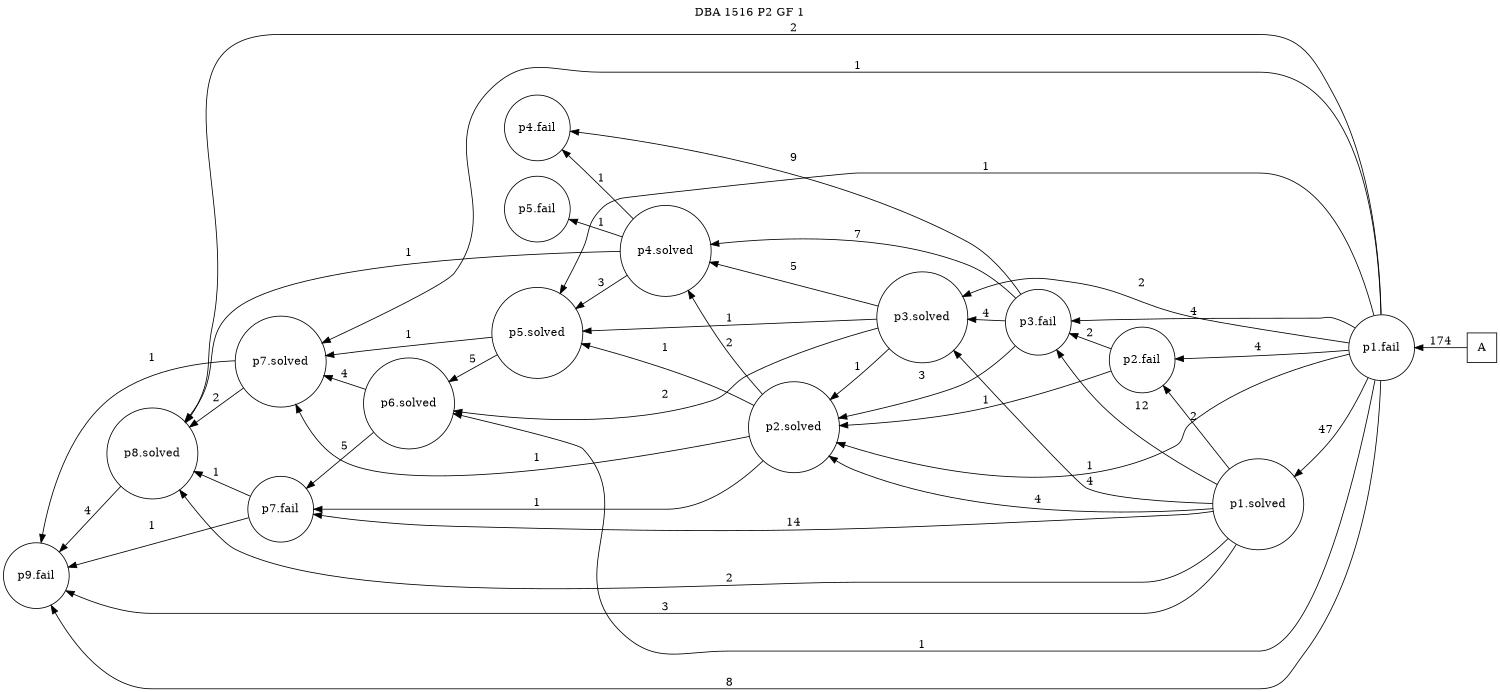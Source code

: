 digraph DBA_1516_P2_GF_1 {
labelloc="tl"
label= " DBA 1516 P2 GF 1 "
rankdir="RL";
graph [ size=" 10 , 10 !"]

"A" [shape="square" label="A"]
"p1.fail" [shape="circle" label="p1.fail"]
"p1.solved" [shape="circle" label="p1.solved"]
"p2.fail" [shape="circle" label="p2.fail"]
"p3.fail" [shape="circle" label="p3.fail"]
"p4.fail" [shape="circle" label="p4.fail"]
"p2.solved" [shape="circle" label="p2.solved"]
"p4.solved" [shape="circle" label="p4.solved"]
"p5.fail" [shape="circle" label="p5.fail"]
"p3.solved" [shape="circle" label="p3.solved"]
"p5.solved" [shape="circle" label="p5.solved"]
"p6.solved" [shape="circle" label="p6.solved"]
"p7.fail" [shape="circle" label="p7.fail"]
"p8.solved" [shape="circle" label="p8.solved"]
"p9.fail" [shape="circle" label="p9.fail"]
"p7.solved" [shape="circle" label="p7.solved"]
"A" -> "p1.fail" [ label=174]
"p1.fail" -> "p1.solved" [ label=47]
"p1.fail" -> "p2.fail" [ label=4]
"p1.fail" -> "p3.fail" [ label=4]
"p1.fail" -> "p2.solved" [ label=1]
"p1.fail" -> "p3.solved" [ label=2]
"p1.fail" -> "p5.solved" [ label=1]
"p1.fail" -> "p6.solved" [ label=1]
"p1.fail" -> "p8.solved" [ label=2]
"p1.fail" -> "p9.fail" [ label=8]
"p1.fail" -> "p7.solved" [ label=1]
"p1.solved" -> "p2.fail" [ label=2]
"p1.solved" -> "p3.fail" [ label=12]
"p1.solved" -> "p2.solved" [ label=4]
"p1.solved" -> "p3.solved" [ label=4]
"p1.solved" -> "p7.fail" [ label=14]
"p1.solved" -> "p8.solved" [ label=2]
"p1.solved" -> "p9.fail" [ label=3]
"p2.fail" -> "p3.fail" [ label=2]
"p2.fail" -> "p2.solved" [ label=1]
"p3.fail" -> "p4.fail" [ label=9]
"p3.fail" -> "p2.solved" [ label=3]
"p3.fail" -> "p4.solved" [ label=7]
"p3.fail" -> "p3.solved" [ label=4]
"p2.solved" -> "p4.solved" [ label=2]
"p2.solved" -> "p5.solved" [ label=1]
"p2.solved" -> "p7.fail" [ label=1]
"p2.solved" -> "p7.solved" [ label=1]
"p4.solved" -> "p4.fail" [ label=1]
"p4.solved" -> "p5.fail" [ label=1]
"p4.solved" -> "p5.solved" [ label=3]
"p4.solved" -> "p8.solved" [ label=1]
"p3.solved" -> "p2.solved" [ label=1]
"p3.solved" -> "p4.solved" [ label=5]
"p3.solved" -> "p5.solved" [ label=1]
"p3.solved" -> "p6.solved" [ label=2]
"p5.solved" -> "p6.solved" [ label=5]
"p5.solved" -> "p7.solved" [ label=1]
"p6.solved" -> "p7.fail" [ label=5]
"p6.solved" -> "p7.solved" [ label=4]
"p7.fail" -> "p8.solved" [ label=1]
"p7.fail" -> "p9.fail" [ label=1]
"p8.solved" -> "p9.fail" [ label=4]
"p7.solved" -> "p8.solved" [ label=2]
"p7.solved" -> "p9.fail" [ label=1]
}
